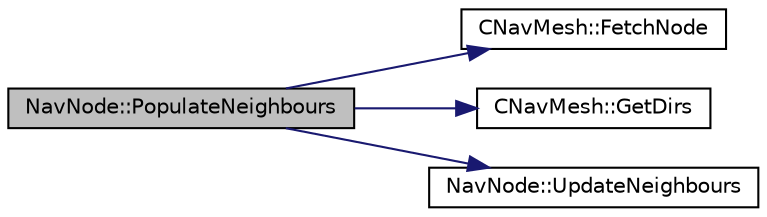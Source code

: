 digraph "NavNode::PopulateNeighbours"
{
 // LATEX_PDF_SIZE
  edge [fontname="Helvetica",fontsize="10",labelfontname="Helvetica",labelfontsize="10"];
  node [fontname="Helvetica",fontsize="10",shape=record];
  rankdir="LR";
  Node23 [label="NavNode::PopulateNeighbours",height=0.2,width=0.4,color="black", fillcolor="grey75", style="filled", fontcolor="black",tooltip="Check which nodes are our neighbours."];
  Node23 -> Node24 [color="midnightblue",fontsize="10",style="solid",fontname="Helvetica"];
  Node24 [label="CNavMesh::FetchNode",height=0.2,width=0.4,color="black", fillcolor="white", style="filled",URL="$class_c_nav_mesh.html#ab2b07e9cc3d5bb7c9be44c1f4bef4bba",tooltip="Retrieves a specific navNode."];
  Node23 -> Node25 [color="midnightblue",fontsize="10",style="solid",fontname="Helvetica"];
  Node25 [label="CNavMesh::GetDirs",height=0.2,width=0.4,color="black", fillcolor="white", style="filled",URL="$class_c_nav_mesh.html#a88d25aae81866633e12b3fa0b5a5b804",tooltip=" "];
  Node23 -> Node26 [color="midnightblue",fontsize="10",style="solid",fontname="Helvetica"];
  Node26 [label="NavNode::UpdateNeighbours",height=0.2,width=0.4,color="black", fillcolor="white", style="filled",URL="$class_nav_node.html#a212bb22dcd17bd7594fd641d46f8cc34",tooltip="Update the neighbour nodes."];
}
